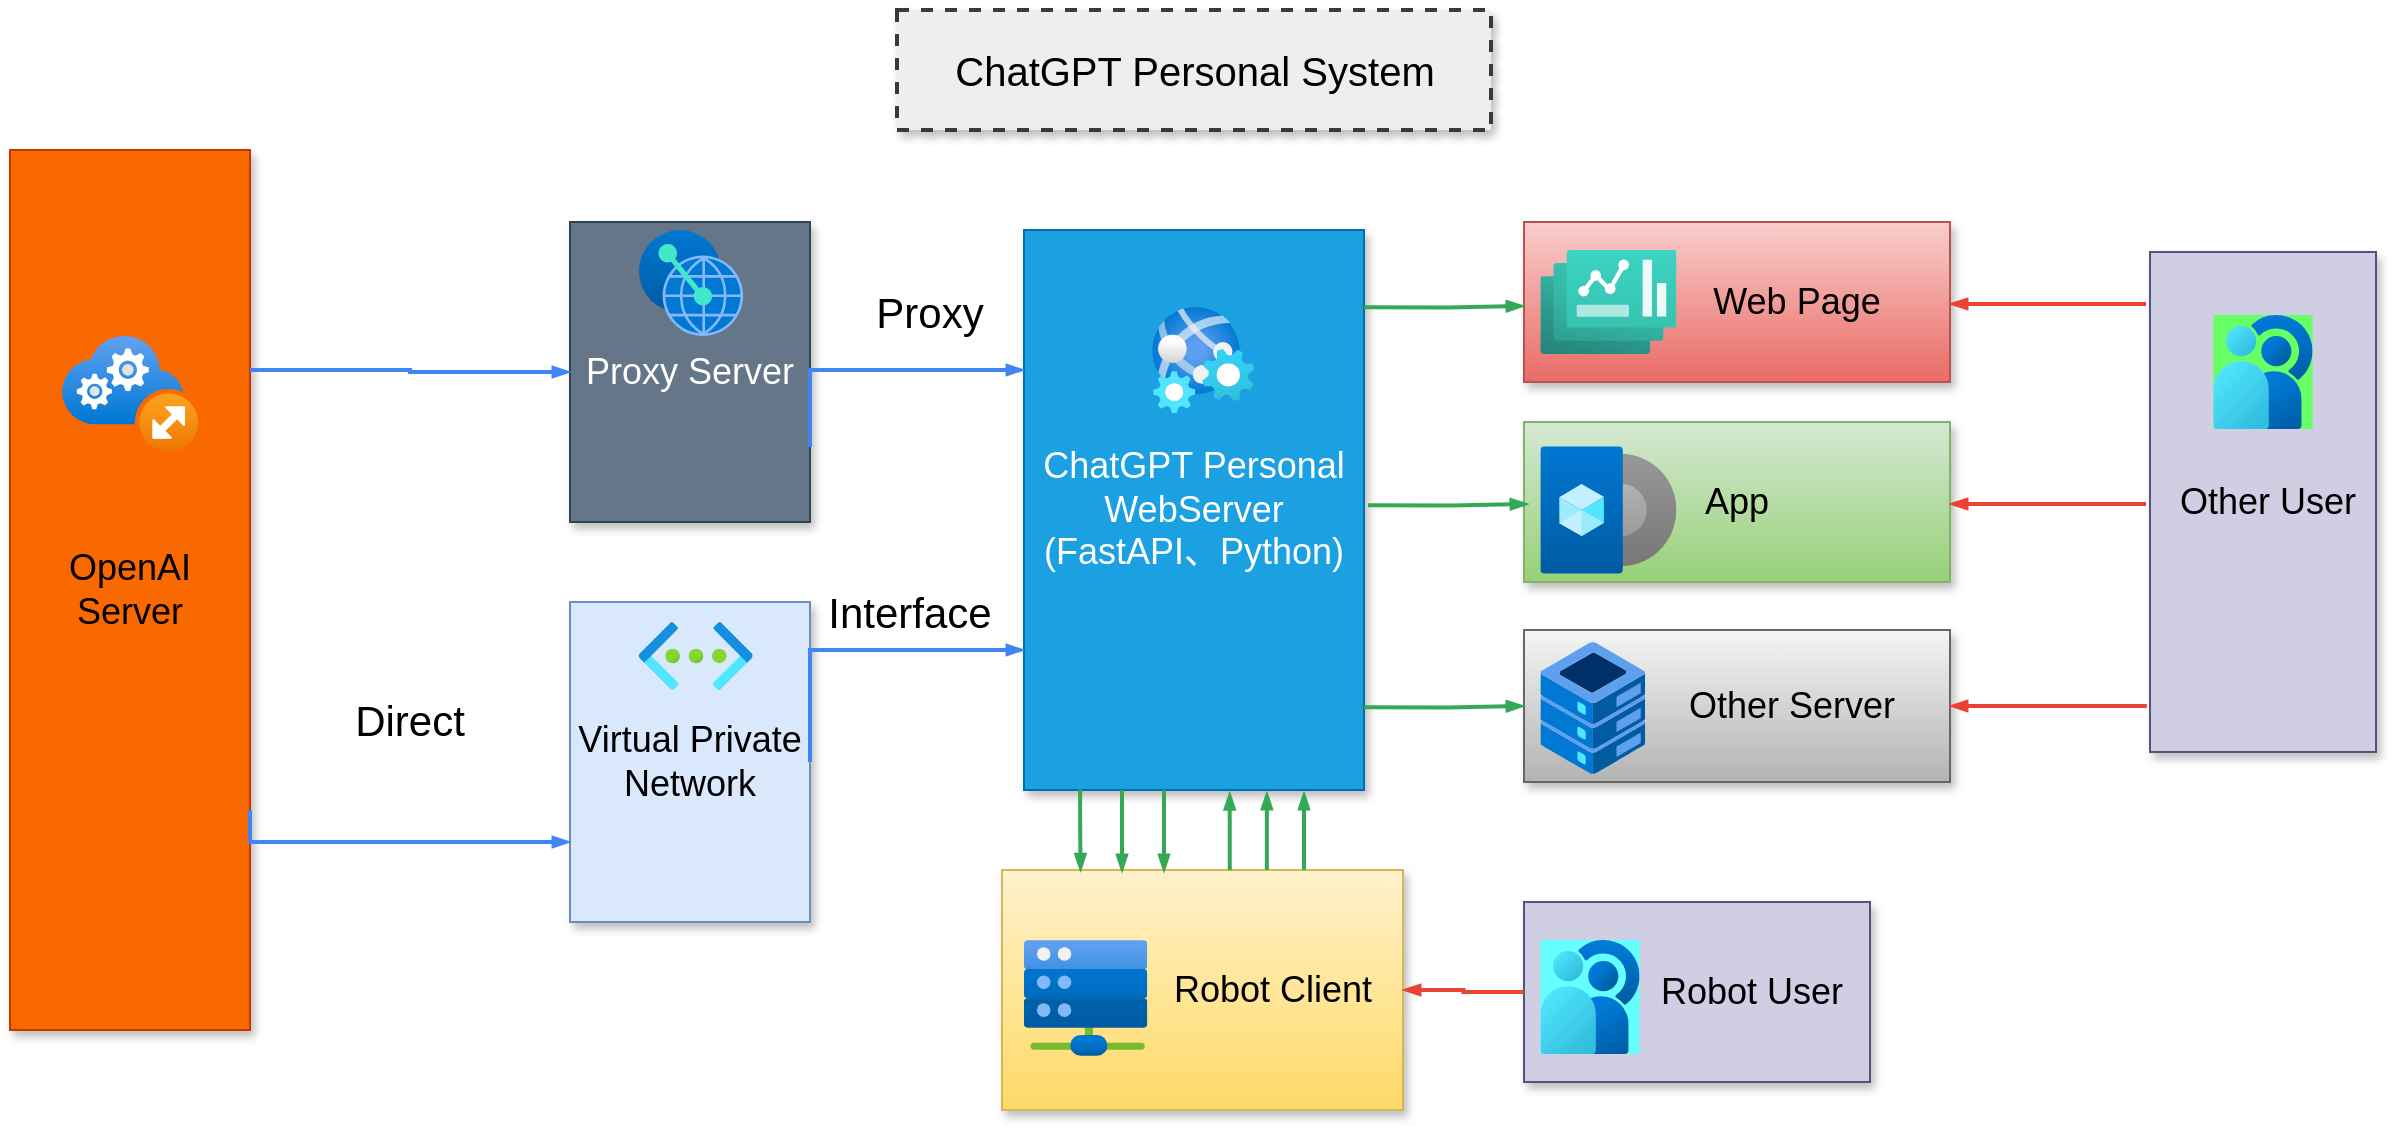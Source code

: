 <mxfile version="21.0.10" type="github">
  <diagram name="Page-1" id="90a13364-a465-7bf4-72fc-28e22215d7a0">
    <mxGraphModel dx="1437" dy="781" grid="1" gridSize="10" guides="1" tooltips="1" connect="1" arrows="1" fold="1" page="1" pageScale="1.5" pageWidth="1169" pageHeight="826" background="none" math="0" shadow="0">
      <root>
        <mxCell id="0" style=";html=1;" />
        <mxCell id="1" style=";html=1;" parent="0" />
        <mxCell id="3a17f1ce550125da-1" value="ChatGPT Personal System" style="whiteSpace=wrap;html=1;shadow=1;fontSize=20;fillColor=#eeeeee;strokeColor=#36393d;strokeWidth=2;dashed=1;" parent="1" vertex="1">
          <mxGeometry x="723.5" y="344" width="297" height="60" as="geometry" />
        </mxCell>
        <mxCell id="3a17f1ce550125da-2" value="&lt;div&gt;ChatGPT Personal WebServer&lt;/div&gt;&lt;div&gt;(FastAPI、Python)&lt;/div&gt;" style="whiteSpace=wrap;html=1;shadow=1;fontSize=18;fillColor=#1ba1e2;strokeColor=#006EAF;fontColor=#ffffff;" parent="1" vertex="1">
          <mxGeometry x="787" y="454" width="170" height="280" as="geometry" />
        </mxCell>
        <mxCell id="3a17f1ce550125da-4" value="&amp;nbsp; &amp;nbsp; &amp;nbsp; &amp;nbsp; &amp;nbsp; &amp;nbsp; Web Page" style="whiteSpace=wrap;html=1;shadow=1;fontSize=18;fillColor=#f8cecc;strokeColor=#b85450;gradientColor=#ea6b66;" parent="1" vertex="1">
          <mxGeometry x="1037" y="450" width="213" height="80" as="geometry" />
        </mxCell>
        <mxCell id="3a17f1ce550125da-5" value="App" style="whiteSpace=wrap;html=1;shadow=1;fontSize=18;fillColor=#d5e8d4;strokeColor=#82b366;gradientColor=#97d077;" parent="1" vertex="1">
          <mxGeometry x="1037" y="550" width="213" height="80" as="geometry" />
        </mxCell>
        <mxCell id="3a17f1ce550125da-6" value="&amp;nbsp; &amp;nbsp; &amp;nbsp; &amp;nbsp; &amp;nbsp; &amp;nbsp;Other Server" style="whiteSpace=wrap;html=1;shadow=1;fontSize=18;fillColor=#f5f5f5;strokeColor=#666666;gradientColor=#b3b3b3;" parent="1" vertex="1">
          <mxGeometry x="1037" y="654" width="213" height="76" as="geometry" />
        </mxCell>
        <mxCell id="3a17f1ce550125da-8" value="Proxy Server" style="whiteSpace=wrap;html=1;shadow=1;fontSize=18;fillColor=#647687;strokeColor=#314354;fontColor=#ffffff;" parent="1" vertex="1">
          <mxGeometry x="560" y="450" width="120" height="150" as="geometry" />
        </mxCell>
        <mxCell id="3a17f1ce550125da-9" value="Virtual Private Network" style="whiteSpace=wrap;html=1;shadow=1;fontSize=18;fillColor=#dae8fc;strokeColor=#6c8ebf;" parent="1" vertex="1">
          <mxGeometry x="560" y="640" width="120" height="160" as="geometry" />
        </mxCell>
        <mxCell id="3a17f1ce550125da-10" value="&amp;nbsp; &amp;nbsp; &amp;nbsp; &amp;nbsp; &amp;nbsp; &amp;nbsp; &amp;nbsp; Robot Client" style="whiteSpace=wrap;html=1;shadow=1;fontSize=18;fillColor=#fff2cc;strokeColor=#d6b656;gradientColor=#ffd966;" parent="1" vertex="1">
          <mxGeometry x="776" y="774" width="200.5" height="120" as="geometry" />
        </mxCell>
        <mxCell id="3a17f1ce550125da-11" value="&amp;nbsp; &amp;nbsp; &amp;nbsp; &amp;nbsp; &amp;nbsp; &amp;nbsp;Robot User" style="whiteSpace=wrap;html=1;shadow=1;fontSize=18;fillColor=#d0cee2;strokeColor=#56517e;" parent="1" vertex="1">
          <mxGeometry x="1037" y="790" width="173" height="90" as="geometry" />
        </mxCell>
        <mxCell id="bVvk8zOgvU0S2B1iUloB-1" value="OpenAI Server" style="whiteSpace=wrap;html=1;shadow=1;fontSize=18;fillColor=#fa6800;strokeColor=#C73500;fontColor=#000000;" vertex="1" parent="1">
          <mxGeometry x="280" y="414" width="120" height="440" as="geometry" />
        </mxCell>
        <mxCell id="bVvk8zOgvU0S2B1iUloB-4" value="&lt;font style=&quot;font-size: 21px;&quot;&gt;Direct&lt;/font&gt;" style="text;html=1;strokeColor=none;fillColor=none;align=center;verticalAlign=middle;whiteSpace=wrap;rounded=0;" vertex="1" parent="1">
          <mxGeometry x="450" y="684" width="60" height="30" as="geometry" />
        </mxCell>
        <mxCell id="bVvk8zOgvU0S2B1iUloB-5" value="&lt;font style=&quot;font-size: 21px;&quot;&gt;Proxy&lt;/font&gt;" style="text;html=1;strokeColor=none;fillColor=none;align=center;verticalAlign=middle;whiteSpace=wrap;rounded=0;" vertex="1" parent="1">
          <mxGeometry x="710" y="480" width="60" height="30" as="geometry" />
        </mxCell>
        <mxCell id="bVvk8zOgvU0S2B1iUloB-6" value="" style="image;aspect=fixed;html=1;points=[];align=center;fontSize=12;image=img/lib/azure2/networking/Virtual_Networks.svg;" vertex="1" parent="1">
          <mxGeometry x="594.38" y="650" width="56.95" height="34" as="geometry" />
        </mxCell>
        <mxCell id="bVvk8zOgvU0S2B1iUloB-7" value="" style="image;aspect=fixed;html=1;points=[];align=center;fontSize=12;image=img/lib/azure2/other/Web_Jobs.svg;" vertex="1" parent="1">
          <mxGeometry x="851" y="492.5" width="51.44" height="53" as="geometry" />
        </mxCell>
        <mxCell id="bVvk8zOgvU0S2B1iUloB-8" value="" style="image;aspect=fixed;html=1;points=[];align=center;fontSize=12;image=img/lib/azure2/other/Peering_Service.svg;" vertex="1" parent="1">
          <mxGeometry x="594.38" y="454" width="52.23" height="53" as="geometry" />
        </mxCell>
        <mxCell id="bVvk8zOgvU0S2B1iUloB-9" value="" style="image;aspect=fixed;html=1;points=[];align=center;fontSize=12;image=img/lib/azure2/other/Cloud_Services_(extended_support).svg;" vertex="1" parent="1">
          <mxGeometry x="306" y="507" width="68" height="58.0" as="geometry" />
        </mxCell>
        <mxCell id="bVvk8zOgvU0S2B1iUloB-10" value="" style="image;aspect=fixed;html=1;points=[];align=center;fontSize=12;image=img/lib/azure2/other/Bare_Metal_Infrastructure.svg;" vertex="1" parent="1">
          <mxGeometry x="787" y="809" width="61.63" height="58" as="geometry" />
        </mxCell>
        <mxCell id="bVvk8zOgvU0S2B1iUloB-11" value="" style="image;aspect=fixed;html=1;points=[];align=center;fontSize=12;image=img/lib/azure2/other/Ceres.svg;imageBackground=#66FFFF;" vertex="1" parent="1">
          <mxGeometry x="1045.19" y="809" width="49.62" height="57" as="geometry" />
        </mxCell>
        <mxCell id="bVvk8zOgvU0S2B1iUloB-12" value="" style="image;aspect=fixed;html=1;points=[];align=center;fontSize=12;image=img/lib/azure2/other/Fiji.svg;" vertex="1" parent="1">
          <mxGeometry x="1045.19" y="660" width="52.41" height="66" as="geometry" />
        </mxCell>
        <mxCell id="bVvk8zOgvU0S2B1iUloB-13" value="" style="image;aspect=fixed;html=1;points=[];align=center;fontSize=12;image=img/lib/azure2/other/Image_Definition.svg;" vertex="1" parent="1">
          <mxGeometry x="1045.19" y="562" width="68" height="64" as="geometry" />
        </mxCell>
        <mxCell id="bVvk8zOgvU0S2B1iUloB-14" value="" style="image;aspect=fixed;html=1;points=[];align=center;fontSize=12;image=img/lib/azure2/other/Dashboard_Hub.svg;" vertex="1" parent="1">
          <mxGeometry x="1045.19" y="464" width="68" height="52" as="geometry" />
        </mxCell>
        <mxCell id="bVvk8zOgvU0S2B1iUloB-15" value="" style="edgeStyle=orthogonalEdgeStyle;fontSize=12;html=1;endArrow=blockThin;endFill=1;rounded=0;strokeWidth=2;endSize=4;startSize=4;dashed=0;strokeColor=#4284F3;exitX=1;exitY=0.25;exitDx=0;exitDy=0;entryX=0;entryY=0.5;entryDx=0;entryDy=0;" edge="1" parent="1" source="bVvk8zOgvU0S2B1iUloB-1" target="3a17f1ce550125da-8">
          <mxGeometry width="100" relative="1" as="geometry">
            <mxPoint x="430" y="550" as="sourcePoint" />
            <mxPoint x="530" y="550" as="targetPoint" />
          </mxGeometry>
        </mxCell>
        <mxCell id="bVvk8zOgvU0S2B1iUloB-16" value="" style="edgeStyle=orthogonalEdgeStyle;fontSize=12;html=1;endArrow=blockThin;endFill=1;rounded=0;strokeWidth=2;endSize=4;startSize=4;dashed=0;strokeColor=#4284F3;exitX=1;exitY=0.75;exitDx=0;exitDy=0;entryX=0;entryY=0.75;entryDx=0;entryDy=0;" edge="1" parent="1" source="bVvk8zOgvU0S2B1iUloB-1" target="3a17f1ce550125da-9">
          <mxGeometry width="100" relative="1" as="geometry">
            <mxPoint x="420" y="854" as="sourcePoint" />
            <mxPoint x="510" y="800" as="targetPoint" />
            <Array as="points">
              <mxPoint x="400" y="760" />
            </Array>
          </mxGeometry>
        </mxCell>
        <mxCell id="bVvk8zOgvU0S2B1iUloB-18" value="" style="edgeStyle=orthogonalEdgeStyle;fontSize=12;html=1;endArrow=blockThin;endFill=1;rounded=0;strokeWidth=2;endSize=4;startSize=4;dashed=0;strokeColor=#4284F3;exitX=1;exitY=0.5;exitDx=0;exitDy=0;entryX=0;entryY=0.75;entryDx=0;entryDy=0;" edge="1" parent="1" source="3a17f1ce550125da-9" target="3a17f1ce550125da-2">
          <mxGeometry width="100" relative="1" as="geometry">
            <mxPoint x="691" y="713" as="sourcePoint" />
            <mxPoint x="851" y="714" as="targetPoint" />
            <Array as="points">
              <mxPoint x="680" y="664" />
            </Array>
          </mxGeometry>
        </mxCell>
        <mxCell id="bVvk8zOgvU0S2B1iUloB-20" value="" style="edgeStyle=orthogonalEdgeStyle;fontSize=12;html=1;endArrow=blockThin;endFill=1;rounded=0;strokeWidth=2;endSize=4;startSize=4;dashed=0;strokeColor=#4284F3;exitX=1;exitY=0.75;exitDx=0;exitDy=0;entryX=0;entryY=0.25;entryDx=0;entryDy=0;" edge="1" parent="1" source="3a17f1ce550125da-8" target="3a17f1ce550125da-2">
          <mxGeometry width="100" relative="1" as="geometry">
            <mxPoint x="440" y="564" as="sourcePoint" />
            <mxPoint x="600" y="565" as="targetPoint" />
            <Array as="points">
              <mxPoint x="680" y="524" />
            </Array>
          </mxGeometry>
        </mxCell>
        <mxCell id="bVvk8zOgvU0S2B1iUloB-21" value="" style="edgeStyle=orthogonalEdgeStyle;fontSize=12;html=1;endArrow=blockThin;endFill=1;rounded=0;strokeWidth=2;endSize=4;startSize=4;strokeColor=#34A853;dashed=0;exitX=0.165;exitY=0.999;exitDx=0;exitDy=0;exitPerimeter=0;entryX=0.196;entryY=0.005;entryDx=0;entryDy=0;entryPerimeter=0;" edge="1" parent="1" source="3a17f1ce550125da-2" target="3a17f1ce550125da-10">
          <mxGeometry width="100" relative="1" as="geometry">
            <mxPoint x="651.33" y="867" as="sourcePoint" />
            <mxPoint x="815" y="770" as="targetPoint" />
          </mxGeometry>
        </mxCell>
        <mxCell id="bVvk8zOgvU0S2B1iUloB-22" value="" style="edgeStyle=orthogonalEdgeStyle;fontSize=12;html=1;endArrow=blockThin;endFill=1;rounded=0;strokeWidth=2;endSize=4;startSize=4;strokeColor=#34A853;dashed=0;exitX=0.165;exitY=0.999;exitDx=0;exitDy=0;exitPerimeter=0;entryX=0.196;entryY=0.005;entryDx=0;entryDy=0;entryPerimeter=0;" edge="1" parent="1">
          <mxGeometry width="100" relative="1" as="geometry">
            <mxPoint x="836" y="734" as="sourcePoint" />
            <mxPoint x="836" y="775" as="targetPoint" />
          </mxGeometry>
        </mxCell>
        <mxCell id="bVvk8zOgvU0S2B1iUloB-23" value="" style="edgeStyle=orthogonalEdgeStyle;fontSize=12;html=1;endArrow=blockThin;endFill=1;rounded=0;strokeWidth=2;endSize=4;startSize=4;strokeColor=#34A853;dashed=0;exitX=0.165;exitY=0.999;exitDx=0;exitDy=0;exitPerimeter=0;entryX=0.196;entryY=0.005;entryDx=0;entryDy=0;entryPerimeter=0;" edge="1" parent="1">
          <mxGeometry width="100" relative="1" as="geometry">
            <mxPoint x="857" y="734" as="sourcePoint" />
            <mxPoint x="857" y="775" as="targetPoint" />
          </mxGeometry>
        </mxCell>
        <mxCell id="bVvk8zOgvU0S2B1iUloB-24" value="" style="edgeStyle=orthogonalEdgeStyle;fontSize=12;html=1;endArrow=blockThin;endFill=1;rounded=0;strokeWidth=2;endSize=4;startSize=4;strokeColor=#34A853;dashed=0;exitX=0.568;exitY=0.001;exitDx=0;exitDy=0;exitPerimeter=0;entryX=0.605;entryY=1.004;entryDx=0;entryDy=0;entryPerimeter=0;" edge="1" parent="1" source="3a17f1ce550125da-10" target="3a17f1ce550125da-2">
          <mxGeometry width="100" relative="1" as="geometry">
            <mxPoint x="890" y="760" as="sourcePoint" />
            <mxPoint x="890" y="801" as="targetPoint" />
          </mxGeometry>
        </mxCell>
        <mxCell id="bVvk8zOgvU0S2B1iUloB-25" value="" style="edgeStyle=orthogonalEdgeStyle;fontSize=12;html=1;endArrow=blockThin;endFill=1;rounded=0;strokeWidth=2;endSize=4;startSize=4;strokeColor=#34A853;dashed=0;exitX=0.568;exitY=0.001;exitDx=0;exitDy=0;exitPerimeter=0;entryX=0.605;entryY=1.004;entryDx=0;entryDy=0;entryPerimeter=0;" edge="1" parent="1">
          <mxGeometry width="100" relative="1" as="geometry">
            <mxPoint x="908.44" y="774" as="sourcePoint" />
            <mxPoint x="908.44" y="735" as="targetPoint" />
          </mxGeometry>
        </mxCell>
        <mxCell id="bVvk8zOgvU0S2B1iUloB-26" value="" style="edgeStyle=orthogonalEdgeStyle;fontSize=12;html=1;endArrow=blockThin;endFill=1;rounded=0;strokeWidth=2;endSize=4;startSize=4;strokeColor=#34A853;dashed=0;exitX=0.568;exitY=0.001;exitDx=0;exitDy=0;exitPerimeter=0;entryX=0.605;entryY=1.004;entryDx=0;entryDy=0;entryPerimeter=0;" edge="1" parent="1">
          <mxGeometry width="100" relative="1" as="geometry">
            <mxPoint x="927" y="774" as="sourcePoint" />
            <mxPoint x="927" y="735" as="targetPoint" />
          </mxGeometry>
        </mxCell>
        <mxCell id="bVvk8zOgvU0S2B1iUloB-28" value="" style="edgeStyle=orthogonalEdgeStyle;fontSize=12;html=1;endArrow=blockThin;endFill=1;rounded=0;strokeWidth=2;endSize=4;startSize=4;strokeColor=#34A853;dashed=0;entryX=0;entryY=0.5;entryDx=0;entryDy=0;" edge="1" parent="1" target="3a17f1ce550125da-6">
          <mxGeometry width="100" relative="1" as="geometry">
            <mxPoint x="957" y="692.66" as="sourcePoint" />
            <mxPoint x="1030" y="700" as="targetPoint" />
            <Array as="points">
              <mxPoint x="999" y="693" />
            </Array>
          </mxGeometry>
        </mxCell>
        <mxCell id="bVvk8zOgvU0S2B1iUloB-29" value="" style="edgeStyle=orthogonalEdgeStyle;fontSize=12;html=1;endArrow=blockThin;endFill=1;rounded=0;strokeWidth=2;endSize=4;startSize=4;strokeColor=#34A853;dashed=0;entryX=0;entryY=0.5;entryDx=0;entryDy=0;" edge="1" parent="1">
          <mxGeometry width="100" relative="1" as="geometry">
            <mxPoint x="959" y="591.66" as="sourcePoint" />
            <mxPoint x="1039" y="591" as="targetPoint" />
            <Array as="points">
              <mxPoint x="1001" y="592" />
            </Array>
          </mxGeometry>
        </mxCell>
        <mxCell id="bVvk8zOgvU0S2B1iUloB-30" value="" style="edgeStyle=orthogonalEdgeStyle;fontSize=12;html=1;endArrow=blockThin;endFill=1;rounded=0;strokeWidth=2;endSize=4;startSize=4;strokeColor=#34A853;dashed=0;entryX=0;entryY=0.5;entryDx=0;entryDy=0;" edge="1" parent="1">
          <mxGeometry width="100" relative="1" as="geometry">
            <mxPoint x="957" y="492.66" as="sourcePoint" />
            <mxPoint x="1037" y="492" as="targetPoint" />
            <Array as="points">
              <mxPoint x="999" y="493" />
            </Array>
          </mxGeometry>
        </mxCell>
        <mxCell id="bVvk8zOgvU0S2B1iUloB-31" value="" style="edgeStyle=orthogonalEdgeStyle;fontSize=12;html=1;endArrow=blockThin;endFill=1;rounded=0;strokeWidth=2;endSize=4;startSize=4;strokeColor=#EA4335;dashed=0;entryX=1;entryY=0.5;entryDx=0;entryDy=0;exitX=0;exitY=0.5;exitDx=0;exitDy=0;" edge="1" parent="1" source="3a17f1ce550125da-11" target="3a17f1ce550125da-10">
          <mxGeometry width="100" relative="1" as="geometry">
            <mxPoint x="1170" y="910" as="sourcePoint" />
            <mxPoint x="1270" y="910" as="targetPoint" />
          </mxGeometry>
        </mxCell>
        <mxCell id="bVvk8zOgvU0S2B1iUloB-32" value="&amp;nbsp;Other User" style="whiteSpace=wrap;html=1;shadow=1;fontSize=18;fillColor=#d0cee2;strokeColor=#56517e;" vertex="1" parent="1">
          <mxGeometry x="1350" y="465" width="113" height="250" as="geometry" />
        </mxCell>
        <mxCell id="bVvk8zOgvU0S2B1iUloB-33" value="" style="image;aspect=fixed;html=1;points=[];align=center;fontSize=12;image=img/lib/azure2/other/Ceres.svg;imageBackground=#66FF66;" vertex="1" parent="1">
          <mxGeometry x="1381.69" y="496.5" width="49.62" height="57" as="geometry" />
        </mxCell>
        <mxCell id="bVvk8zOgvU0S2B1iUloB-35" value="" style="edgeStyle=orthogonalEdgeStyle;fontSize=12;html=1;endArrow=blockThin;endFill=1;rounded=0;strokeWidth=2;endSize=4;startSize=4;strokeColor=#EA4335;dashed=0;entryX=1;entryY=0.5;entryDx=0;entryDy=0;exitX=-0.014;exitY=0.908;exitDx=0;exitDy=0;exitPerimeter=0;" edge="1" parent="1" source="bVvk8zOgvU0S2B1iUloB-32" target="3a17f1ce550125da-6">
          <mxGeometry width="100" relative="1" as="geometry">
            <mxPoint x="1300" y="774" as="sourcePoint" />
            <mxPoint x="1400" y="774" as="targetPoint" />
          </mxGeometry>
        </mxCell>
        <mxCell id="bVvk8zOgvU0S2B1iUloB-36" value="" style="edgeStyle=orthogonalEdgeStyle;fontSize=12;html=1;endArrow=blockThin;endFill=1;rounded=0;strokeWidth=2;endSize=4;startSize=4;strokeColor=#EA4335;dashed=0;entryX=1;entryY=0.5;entryDx=0;entryDy=0;exitX=-0.014;exitY=0.908;exitDx=0;exitDy=0;exitPerimeter=0;" edge="1" parent="1">
          <mxGeometry width="100" relative="1" as="geometry">
            <mxPoint x="1348" y="591" as="sourcePoint" />
            <mxPoint x="1250" y="591" as="targetPoint" />
          </mxGeometry>
        </mxCell>
        <mxCell id="bVvk8zOgvU0S2B1iUloB-37" value="" style="edgeStyle=orthogonalEdgeStyle;fontSize=12;html=1;endArrow=blockThin;endFill=1;rounded=0;strokeWidth=2;endSize=4;startSize=4;strokeColor=#EA4335;dashed=0;entryX=1;entryY=0.5;entryDx=0;entryDy=0;exitX=-0.014;exitY=0.908;exitDx=0;exitDy=0;exitPerimeter=0;" edge="1" parent="1">
          <mxGeometry width="100" relative="1" as="geometry">
            <mxPoint x="1348" y="491" as="sourcePoint" />
            <mxPoint x="1250" y="491" as="targetPoint" />
          </mxGeometry>
        </mxCell>
        <mxCell id="bVvk8zOgvU0S2B1iUloB-38" value="&lt;font style=&quot;font-size: 21px;&quot;&gt;Interface&lt;/font&gt;" style="text;html=1;strokeColor=none;fillColor=none;align=center;verticalAlign=middle;whiteSpace=wrap;rounded=0;" vertex="1" parent="1">
          <mxGeometry x="700" y="630" width="60" height="30" as="geometry" />
        </mxCell>
      </root>
    </mxGraphModel>
  </diagram>
</mxfile>
